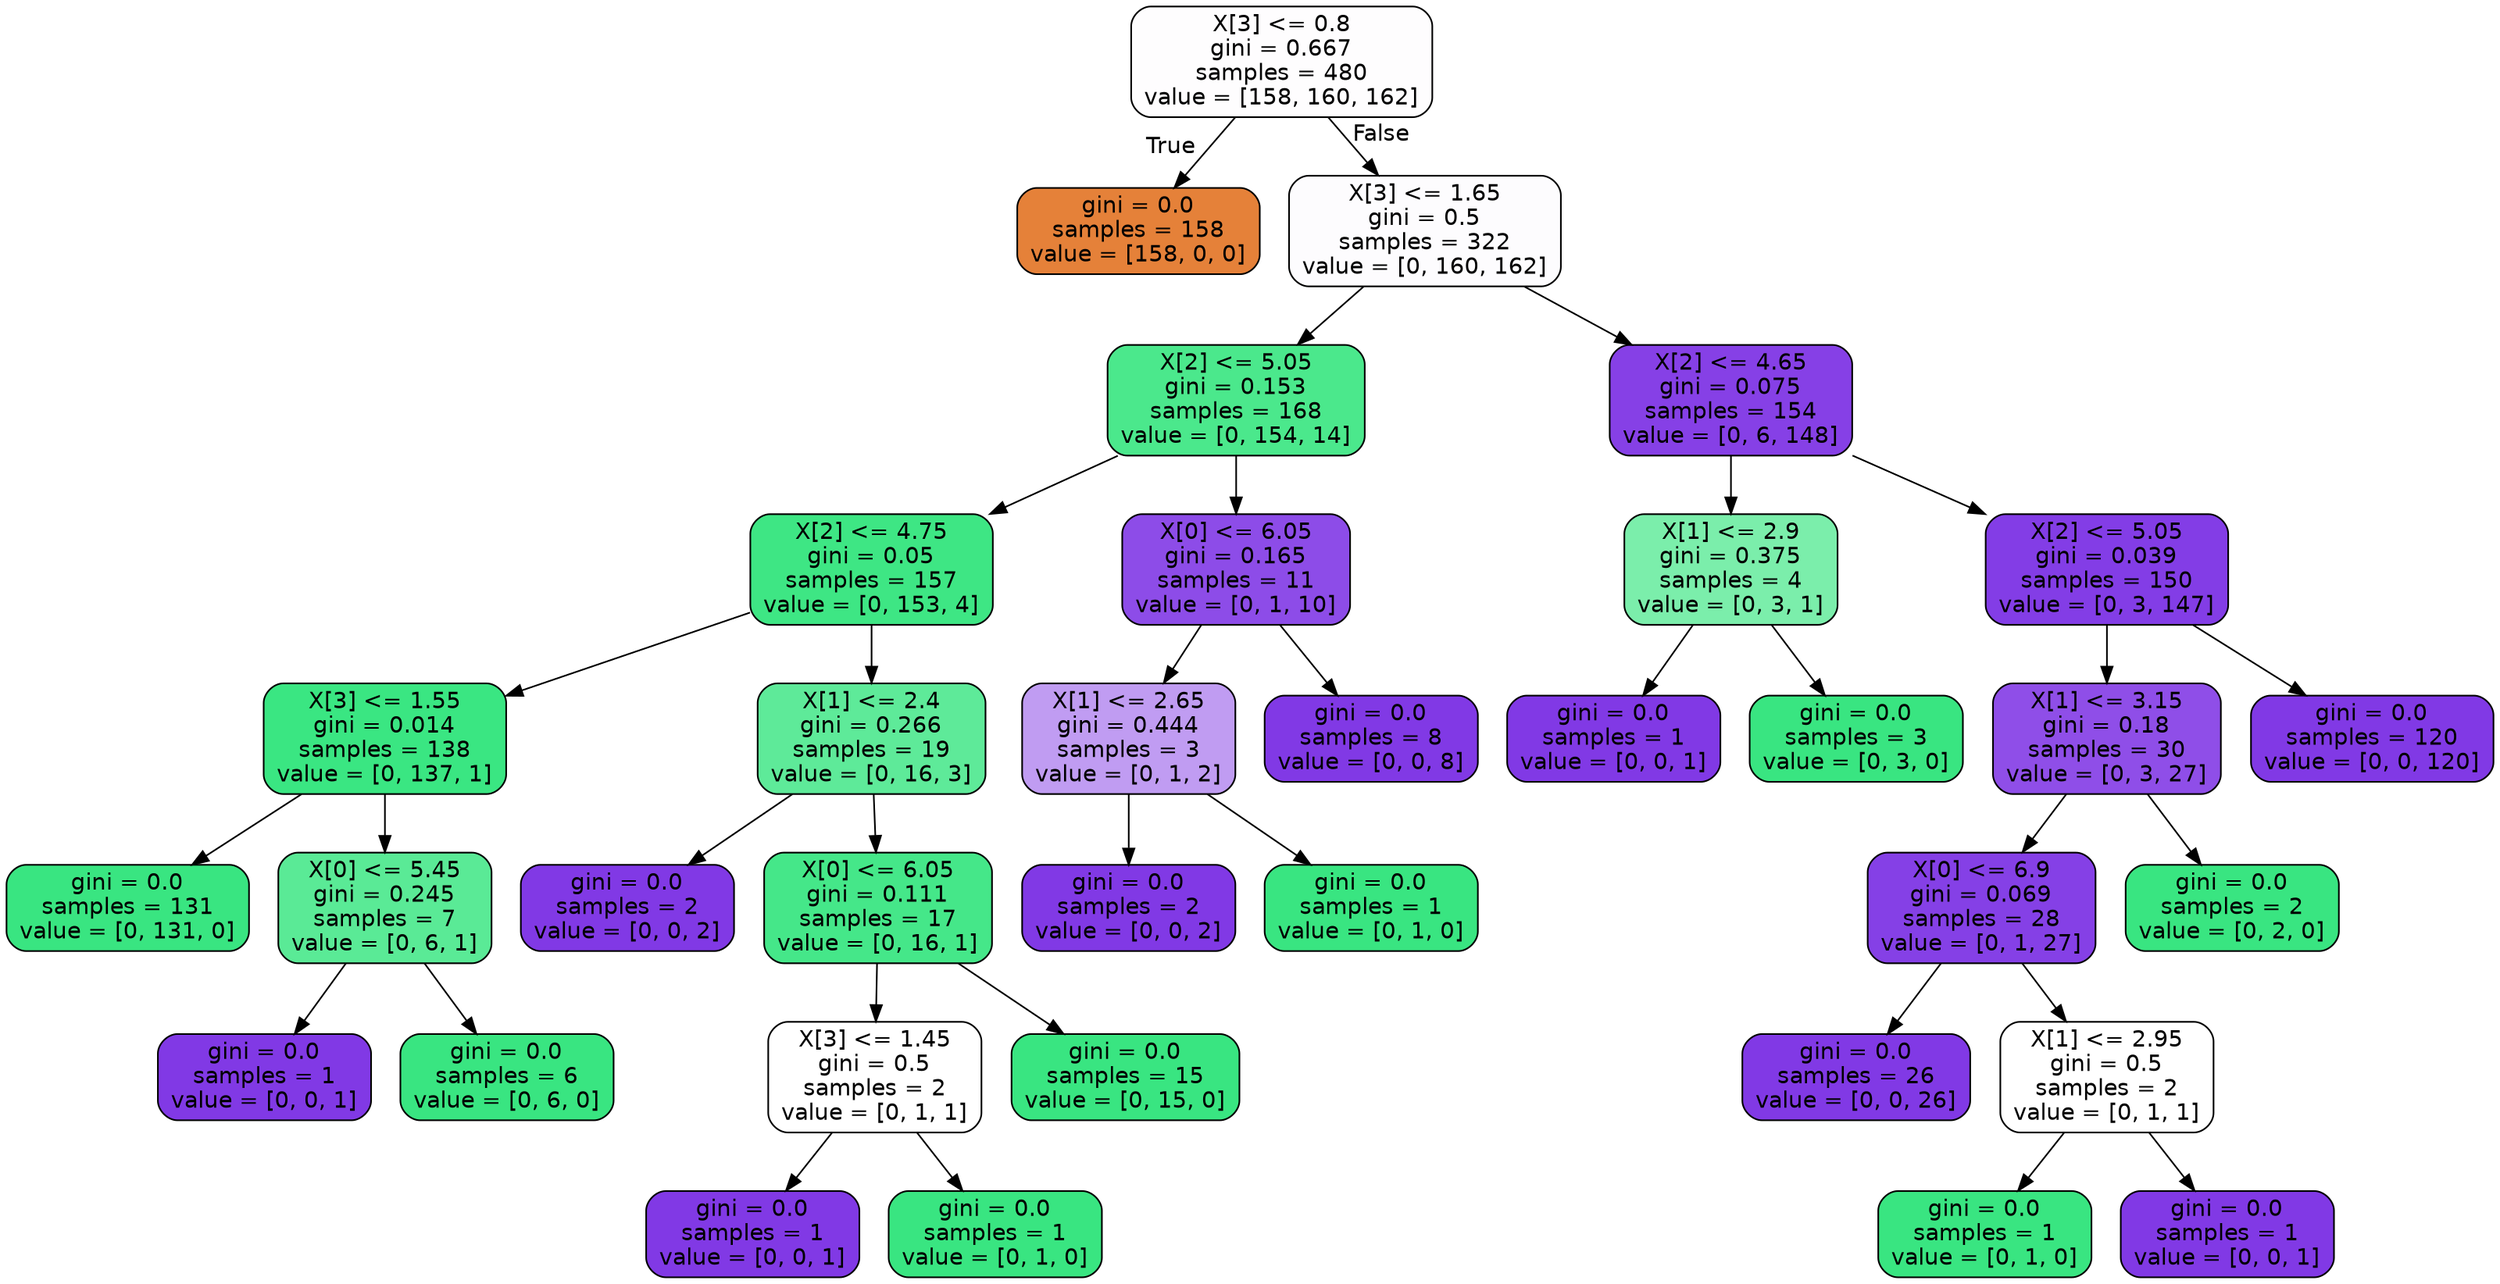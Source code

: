 digraph Tree {
node [shape=box, style="filled, rounded", color="black", fontname=helvetica] ;
edge [fontname=helvetica] ;
0 [label="X[3] <= 0.8\ngini = 0.667\nsamples = 480\nvalue = [158, 160, 162]", fillcolor="#8139e502"] ;
1 [label="gini = 0.0\nsamples = 158\nvalue = [158, 0, 0]", fillcolor="#e58139ff"] ;
0 -> 1 [labeldistance=2.5, labelangle=45, headlabel="True"] ;
2 [label="X[3] <= 1.65\ngini = 0.5\nsamples = 322\nvalue = [0, 160, 162]", fillcolor="#8139e503"] ;
0 -> 2 [labeldistance=2.5, labelangle=-45, headlabel="False"] ;
3 [label="X[2] <= 5.05\ngini = 0.153\nsamples = 168\nvalue = [0, 154, 14]", fillcolor="#39e581e8"] ;
2 -> 3 ;
4 [label="X[2] <= 4.75\ngini = 0.05\nsamples = 157\nvalue = [0, 153, 4]", fillcolor="#39e581f8"] ;
3 -> 4 ;
5 [label="X[3] <= 1.55\ngini = 0.014\nsamples = 138\nvalue = [0, 137, 1]", fillcolor="#39e581fd"] ;
4 -> 5 ;
6 [label="gini = 0.0\nsamples = 131\nvalue = [0, 131, 0]", fillcolor="#39e581ff"] ;
5 -> 6 ;
7 [label="X[0] <= 5.45\ngini = 0.245\nsamples = 7\nvalue = [0, 6, 1]", fillcolor="#39e581d4"] ;
5 -> 7 ;
8 [label="gini = 0.0\nsamples = 1\nvalue = [0, 0, 1]", fillcolor="#8139e5ff"] ;
7 -> 8 ;
9 [label="gini = 0.0\nsamples = 6\nvalue = [0, 6, 0]", fillcolor="#39e581ff"] ;
7 -> 9 ;
10 [label="X[1] <= 2.4\ngini = 0.266\nsamples = 19\nvalue = [0, 16, 3]", fillcolor="#39e581cf"] ;
4 -> 10 ;
11 [label="gini = 0.0\nsamples = 2\nvalue = [0, 0, 2]", fillcolor="#8139e5ff"] ;
10 -> 11 ;
12 [label="X[0] <= 6.05\ngini = 0.111\nsamples = 17\nvalue = [0, 16, 1]", fillcolor="#39e581ef"] ;
10 -> 12 ;
13 [label="X[3] <= 1.45\ngini = 0.5\nsamples = 2\nvalue = [0, 1, 1]", fillcolor="#39e58100"] ;
12 -> 13 ;
14 [label="gini = 0.0\nsamples = 1\nvalue = [0, 0, 1]", fillcolor="#8139e5ff"] ;
13 -> 14 ;
15 [label="gini = 0.0\nsamples = 1\nvalue = [0, 1, 0]", fillcolor="#39e581ff"] ;
13 -> 15 ;
16 [label="gini = 0.0\nsamples = 15\nvalue = [0, 15, 0]", fillcolor="#39e581ff"] ;
12 -> 16 ;
17 [label="X[0] <= 6.05\ngini = 0.165\nsamples = 11\nvalue = [0, 1, 10]", fillcolor="#8139e5e6"] ;
3 -> 17 ;
18 [label="X[1] <= 2.65\ngini = 0.444\nsamples = 3\nvalue = [0, 1, 2]", fillcolor="#8139e57f"] ;
17 -> 18 ;
19 [label="gini = 0.0\nsamples = 2\nvalue = [0, 0, 2]", fillcolor="#8139e5ff"] ;
18 -> 19 ;
20 [label="gini = 0.0\nsamples = 1\nvalue = [0, 1, 0]", fillcolor="#39e581ff"] ;
18 -> 20 ;
21 [label="gini = 0.0\nsamples = 8\nvalue = [0, 0, 8]", fillcolor="#8139e5ff"] ;
17 -> 21 ;
22 [label="X[2] <= 4.65\ngini = 0.075\nsamples = 154\nvalue = [0, 6, 148]", fillcolor="#8139e5f5"] ;
2 -> 22 ;
23 [label="X[1] <= 2.9\ngini = 0.375\nsamples = 4\nvalue = [0, 3, 1]", fillcolor="#39e581aa"] ;
22 -> 23 ;
24 [label="gini = 0.0\nsamples = 1\nvalue = [0, 0, 1]", fillcolor="#8139e5ff"] ;
23 -> 24 ;
25 [label="gini = 0.0\nsamples = 3\nvalue = [0, 3, 0]", fillcolor="#39e581ff"] ;
23 -> 25 ;
26 [label="X[2] <= 5.05\ngini = 0.039\nsamples = 150\nvalue = [0, 3, 147]", fillcolor="#8139e5fa"] ;
22 -> 26 ;
27 [label="X[1] <= 3.15\ngini = 0.18\nsamples = 30\nvalue = [0, 3, 27]", fillcolor="#8139e5e3"] ;
26 -> 27 ;
28 [label="X[0] <= 6.9\ngini = 0.069\nsamples = 28\nvalue = [0, 1, 27]", fillcolor="#8139e5f6"] ;
27 -> 28 ;
29 [label="gini = 0.0\nsamples = 26\nvalue = [0, 0, 26]", fillcolor="#8139e5ff"] ;
28 -> 29 ;
30 [label="X[1] <= 2.95\ngini = 0.5\nsamples = 2\nvalue = [0, 1, 1]", fillcolor="#39e58100"] ;
28 -> 30 ;
31 [label="gini = 0.0\nsamples = 1\nvalue = [0, 1, 0]", fillcolor="#39e581ff"] ;
30 -> 31 ;
32 [label="gini = 0.0\nsamples = 1\nvalue = [0, 0, 1]", fillcolor="#8139e5ff"] ;
30 -> 32 ;
33 [label="gini = 0.0\nsamples = 2\nvalue = [0, 2, 0]", fillcolor="#39e581ff"] ;
27 -> 33 ;
34 [label="gini = 0.0\nsamples = 120\nvalue = [0, 0, 120]", fillcolor="#8139e5ff"] ;
26 -> 34 ;
}